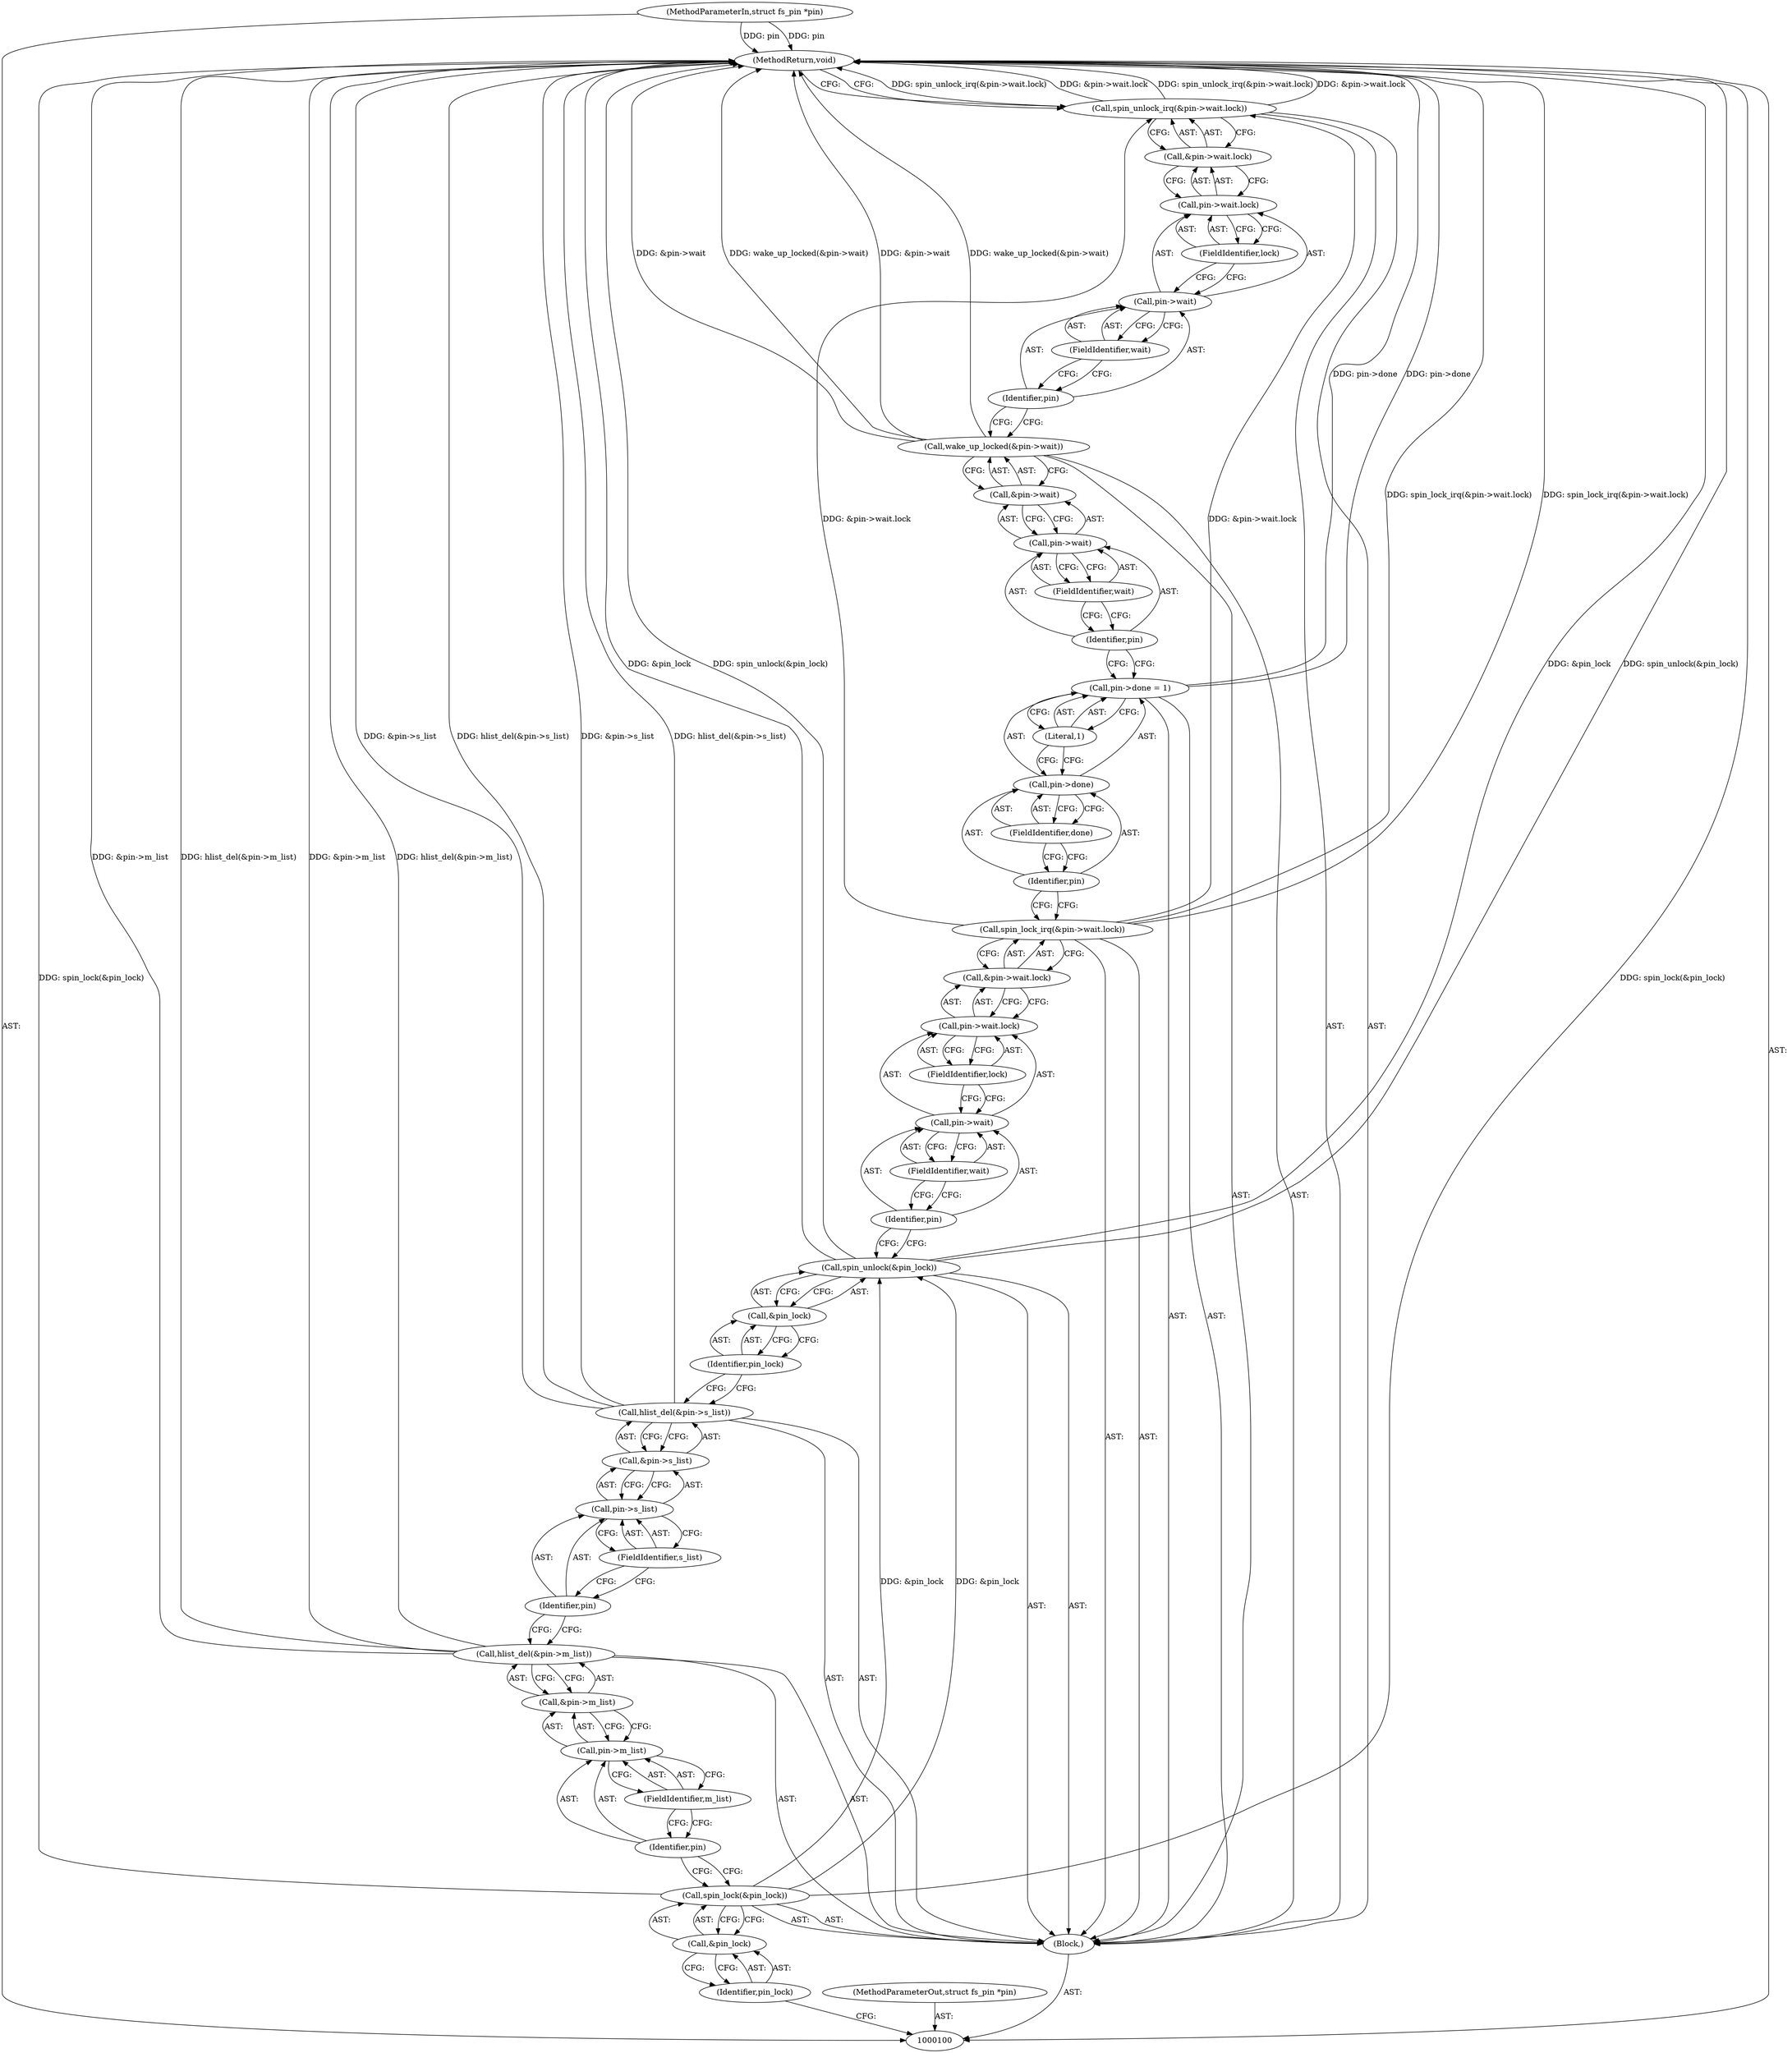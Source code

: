 digraph "1_linux_820f9f147dcce2602eefd9b575bbbd9ea14f0953" {
"1000143" [label="(MethodReturn,void)"];
"1000101" [label="(MethodParameterIn,struct fs_pin *pin)"];
"1000192" [label="(MethodParameterOut,struct fs_pin *pin)"];
"1000136" [label="(Call,spin_unlock_irq(&pin->wait.lock))"];
"1000137" [label="(Call,&pin->wait.lock)"];
"1000138" [label="(Call,pin->wait.lock)"];
"1000139" [label="(Call,pin->wait)"];
"1000140" [label="(Identifier,pin)"];
"1000141" [label="(FieldIdentifier,wait)"];
"1000142" [label="(FieldIdentifier,lock)"];
"1000102" [label="(Block,)"];
"1000104" [label="(Call,&pin_lock)"];
"1000105" [label="(Identifier,pin_lock)"];
"1000103" [label="(Call,spin_lock(&pin_lock))"];
"1000106" [label="(Call,hlist_del(&pin->m_list))"];
"1000107" [label="(Call,&pin->m_list)"];
"1000108" [label="(Call,pin->m_list)"];
"1000109" [label="(Identifier,pin)"];
"1000110" [label="(FieldIdentifier,m_list)"];
"1000111" [label="(Call,hlist_del(&pin->s_list))"];
"1000112" [label="(Call,&pin->s_list)"];
"1000113" [label="(Call,pin->s_list)"];
"1000114" [label="(Identifier,pin)"];
"1000115" [label="(FieldIdentifier,s_list)"];
"1000117" [label="(Call,&pin_lock)"];
"1000118" [label="(Identifier,pin_lock)"];
"1000116" [label="(Call,spin_unlock(&pin_lock))"];
"1000120" [label="(Call,&pin->wait.lock)"];
"1000121" [label="(Call,pin->wait.lock)"];
"1000122" [label="(Call,pin->wait)"];
"1000123" [label="(Identifier,pin)"];
"1000119" [label="(Call,spin_lock_irq(&pin->wait.lock))"];
"1000124" [label="(FieldIdentifier,wait)"];
"1000125" [label="(FieldIdentifier,lock)"];
"1000130" [label="(Literal,1)"];
"1000126" [label="(Call,pin->done = 1)"];
"1000127" [label="(Call,pin->done)"];
"1000128" [label="(Identifier,pin)"];
"1000129" [label="(FieldIdentifier,done)"];
"1000131" [label="(Call,wake_up_locked(&pin->wait))"];
"1000132" [label="(Call,&pin->wait)"];
"1000133" [label="(Call,pin->wait)"];
"1000134" [label="(Identifier,pin)"];
"1000135" [label="(FieldIdentifier,wait)"];
"1000143" -> "1000100"  [label="AST: "];
"1000143" -> "1000136"  [label="CFG: "];
"1000116" -> "1000143"  [label="DDG: &pin_lock"];
"1000116" -> "1000143"  [label="DDG: spin_unlock(&pin_lock)"];
"1000106" -> "1000143"  [label="DDG: &pin->m_list"];
"1000106" -> "1000143"  [label="DDG: hlist_del(&pin->m_list)"];
"1000131" -> "1000143"  [label="DDG: &pin->wait"];
"1000131" -> "1000143"  [label="DDG: wake_up_locked(&pin->wait)"];
"1000103" -> "1000143"  [label="DDG: spin_lock(&pin_lock)"];
"1000126" -> "1000143"  [label="DDG: pin->done"];
"1000111" -> "1000143"  [label="DDG: &pin->s_list"];
"1000111" -> "1000143"  [label="DDG: hlist_del(&pin->s_list)"];
"1000101" -> "1000143"  [label="DDG: pin"];
"1000136" -> "1000143"  [label="DDG: spin_unlock_irq(&pin->wait.lock)"];
"1000136" -> "1000143"  [label="DDG: &pin->wait.lock"];
"1000119" -> "1000143"  [label="DDG: spin_lock_irq(&pin->wait.lock)"];
"1000101" -> "1000100"  [label="AST: "];
"1000101" -> "1000143"  [label="DDG: pin"];
"1000192" -> "1000100"  [label="AST: "];
"1000136" -> "1000102"  [label="AST: "];
"1000136" -> "1000137"  [label="CFG: "];
"1000137" -> "1000136"  [label="AST: "];
"1000143" -> "1000136"  [label="CFG: "];
"1000136" -> "1000143"  [label="DDG: spin_unlock_irq(&pin->wait.lock)"];
"1000136" -> "1000143"  [label="DDG: &pin->wait.lock"];
"1000119" -> "1000136"  [label="DDG: &pin->wait.lock"];
"1000137" -> "1000136"  [label="AST: "];
"1000137" -> "1000138"  [label="CFG: "];
"1000138" -> "1000137"  [label="AST: "];
"1000136" -> "1000137"  [label="CFG: "];
"1000138" -> "1000137"  [label="AST: "];
"1000138" -> "1000142"  [label="CFG: "];
"1000139" -> "1000138"  [label="AST: "];
"1000142" -> "1000138"  [label="AST: "];
"1000137" -> "1000138"  [label="CFG: "];
"1000139" -> "1000138"  [label="AST: "];
"1000139" -> "1000141"  [label="CFG: "];
"1000140" -> "1000139"  [label="AST: "];
"1000141" -> "1000139"  [label="AST: "];
"1000142" -> "1000139"  [label="CFG: "];
"1000140" -> "1000139"  [label="AST: "];
"1000140" -> "1000131"  [label="CFG: "];
"1000141" -> "1000140"  [label="CFG: "];
"1000141" -> "1000139"  [label="AST: "];
"1000141" -> "1000140"  [label="CFG: "];
"1000139" -> "1000141"  [label="CFG: "];
"1000142" -> "1000138"  [label="AST: "];
"1000142" -> "1000139"  [label="CFG: "];
"1000138" -> "1000142"  [label="CFG: "];
"1000102" -> "1000100"  [label="AST: "];
"1000103" -> "1000102"  [label="AST: "];
"1000106" -> "1000102"  [label="AST: "];
"1000111" -> "1000102"  [label="AST: "];
"1000116" -> "1000102"  [label="AST: "];
"1000119" -> "1000102"  [label="AST: "];
"1000126" -> "1000102"  [label="AST: "];
"1000131" -> "1000102"  [label="AST: "];
"1000136" -> "1000102"  [label="AST: "];
"1000104" -> "1000103"  [label="AST: "];
"1000104" -> "1000105"  [label="CFG: "];
"1000105" -> "1000104"  [label="AST: "];
"1000103" -> "1000104"  [label="CFG: "];
"1000105" -> "1000104"  [label="AST: "];
"1000105" -> "1000100"  [label="CFG: "];
"1000104" -> "1000105"  [label="CFG: "];
"1000103" -> "1000102"  [label="AST: "];
"1000103" -> "1000104"  [label="CFG: "];
"1000104" -> "1000103"  [label="AST: "];
"1000109" -> "1000103"  [label="CFG: "];
"1000103" -> "1000143"  [label="DDG: spin_lock(&pin_lock)"];
"1000103" -> "1000116"  [label="DDG: &pin_lock"];
"1000106" -> "1000102"  [label="AST: "];
"1000106" -> "1000107"  [label="CFG: "];
"1000107" -> "1000106"  [label="AST: "];
"1000114" -> "1000106"  [label="CFG: "];
"1000106" -> "1000143"  [label="DDG: &pin->m_list"];
"1000106" -> "1000143"  [label="DDG: hlist_del(&pin->m_list)"];
"1000107" -> "1000106"  [label="AST: "];
"1000107" -> "1000108"  [label="CFG: "];
"1000108" -> "1000107"  [label="AST: "];
"1000106" -> "1000107"  [label="CFG: "];
"1000108" -> "1000107"  [label="AST: "];
"1000108" -> "1000110"  [label="CFG: "];
"1000109" -> "1000108"  [label="AST: "];
"1000110" -> "1000108"  [label="AST: "];
"1000107" -> "1000108"  [label="CFG: "];
"1000109" -> "1000108"  [label="AST: "];
"1000109" -> "1000103"  [label="CFG: "];
"1000110" -> "1000109"  [label="CFG: "];
"1000110" -> "1000108"  [label="AST: "];
"1000110" -> "1000109"  [label="CFG: "];
"1000108" -> "1000110"  [label="CFG: "];
"1000111" -> "1000102"  [label="AST: "];
"1000111" -> "1000112"  [label="CFG: "];
"1000112" -> "1000111"  [label="AST: "];
"1000118" -> "1000111"  [label="CFG: "];
"1000111" -> "1000143"  [label="DDG: &pin->s_list"];
"1000111" -> "1000143"  [label="DDG: hlist_del(&pin->s_list)"];
"1000112" -> "1000111"  [label="AST: "];
"1000112" -> "1000113"  [label="CFG: "];
"1000113" -> "1000112"  [label="AST: "];
"1000111" -> "1000112"  [label="CFG: "];
"1000113" -> "1000112"  [label="AST: "];
"1000113" -> "1000115"  [label="CFG: "];
"1000114" -> "1000113"  [label="AST: "];
"1000115" -> "1000113"  [label="AST: "];
"1000112" -> "1000113"  [label="CFG: "];
"1000114" -> "1000113"  [label="AST: "];
"1000114" -> "1000106"  [label="CFG: "];
"1000115" -> "1000114"  [label="CFG: "];
"1000115" -> "1000113"  [label="AST: "];
"1000115" -> "1000114"  [label="CFG: "];
"1000113" -> "1000115"  [label="CFG: "];
"1000117" -> "1000116"  [label="AST: "];
"1000117" -> "1000118"  [label="CFG: "];
"1000118" -> "1000117"  [label="AST: "];
"1000116" -> "1000117"  [label="CFG: "];
"1000118" -> "1000117"  [label="AST: "];
"1000118" -> "1000111"  [label="CFG: "];
"1000117" -> "1000118"  [label="CFG: "];
"1000116" -> "1000102"  [label="AST: "];
"1000116" -> "1000117"  [label="CFG: "];
"1000117" -> "1000116"  [label="AST: "];
"1000123" -> "1000116"  [label="CFG: "];
"1000116" -> "1000143"  [label="DDG: &pin_lock"];
"1000116" -> "1000143"  [label="DDG: spin_unlock(&pin_lock)"];
"1000103" -> "1000116"  [label="DDG: &pin_lock"];
"1000120" -> "1000119"  [label="AST: "];
"1000120" -> "1000121"  [label="CFG: "];
"1000121" -> "1000120"  [label="AST: "];
"1000119" -> "1000120"  [label="CFG: "];
"1000121" -> "1000120"  [label="AST: "];
"1000121" -> "1000125"  [label="CFG: "];
"1000122" -> "1000121"  [label="AST: "];
"1000125" -> "1000121"  [label="AST: "];
"1000120" -> "1000121"  [label="CFG: "];
"1000122" -> "1000121"  [label="AST: "];
"1000122" -> "1000124"  [label="CFG: "];
"1000123" -> "1000122"  [label="AST: "];
"1000124" -> "1000122"  [label="AST: "];
"1000125" -> "1000122"  [label="CFG: "];
"1000123" -> "1000122"  [label="AST: "];
"1000123" -> "1000116"  [label="CFG: "];
"1000124" -> "1000123"  [label="CFG: "];
"1000119" -> "1000102"  [label="AST: "];
"1000119" -> "1000120"  [label="CFG: "];
"1000120" -> "1000119"  [label="AST: "];
"1000128" -> "1000119"  [label="CFG: "];
"1000119" -> "1000143"  [label="DDG: spin_lock_irq(&pin->wait.lock)"];
"1000119" -> "1000136"  [label="DDG: &pin->wait.lock"];
"1000124" -> "1000122"  [label="AST: "];
"1000124" -> "1000123"  [label="CFG: "];
"1000122" -> "1000124"  [label="CFG: "];
"1000125" -> "1000121"  [label="AST: "];
"1000125" -> "1000122"  [label="CFG: "];
"1000121" -> "1000125"  [label="CFG: "];
"1000130" -> "1000126"  [label="AST: "];
"1000130" -> "1000127"  [label="CFG: "];
"1000126" -> "1000130"  [label="CFG: "];
"1000126" -> "1000102"  [label="AST: "];
"1000126" -> "1000130"  [label="CFG: "];
"1000127" -> "1000126"  [label="AST: "];
"1000130" -> "1000126"  [label="AST: "];
"1000134" -> "1000126"  [label="CFG: "];
"1000126" -> "1000143"  [label="DDG: pin->done"];
"1000127" -> "1000126"  [label="AST: "];
"1000127" -> "1000129"  [label="CFG: "];
"1000128" -> "1000127"  [label="AST: "];
"1000129" -> "1000127"  [label="AST: "];
"1000130" -> "1000127"  [label="CFG: "];
"1000128" -> "1000127"  [label="AST: "];
"1000128" -> "1000119"  [label="CFG: "];
"1000129" -> "1000128"  [label="CFG: "];
"1000129" -> "1000127"  [label="AST: "];
"1000129" -> "1000128"  [label="CFG: "];
"1000127" -> "1000129"  [label="CFG: "];
"1000131" -> "1000102"  [label="AST: "];
"1000131" -> "1000132"  [label="CFG: "];
"1000132" -> "1000131"  [label="AST: "];
"1000140" -> "1000131"  [label="CFG: "];
"1000131" -> "1000143"  [label="DDG: &pin->wait"];
"1000131" -> "1000143"  [label="DDG: wake_up_locked(&pin->wait)"];
"1000132" -> "1000131"  [label="AST: "];
"1000132" -> "1000133"  [label="CFG: "];
"1000133" -> "1000132"  [label="AST: "];
"1000131" -> "1000132"  [label="CFG: "];
"1000133" -> "1000132"  [label="AST: "];
"1000133" -> "1000135"  [label="CFG: "];
"1000134" -> "1000133"  [label="AST: "];
"1000135" -> "1000133"  [label="AST: "];
"1000132" -> "1000133"  [label="CFG: "];
"1000134" -> "1000133"  [label="AST: "];
"1000134" -> "1000126"  [label="CFG: "];
"1000135" -> "1000134"  [label="CFG: "];
"1000135" -> "1000133"  [label="AST: "];
"1000135" -> "1000134"  [label="CFG: "];
"1000133" -> "1000135"  [label="CFG: "];
}
